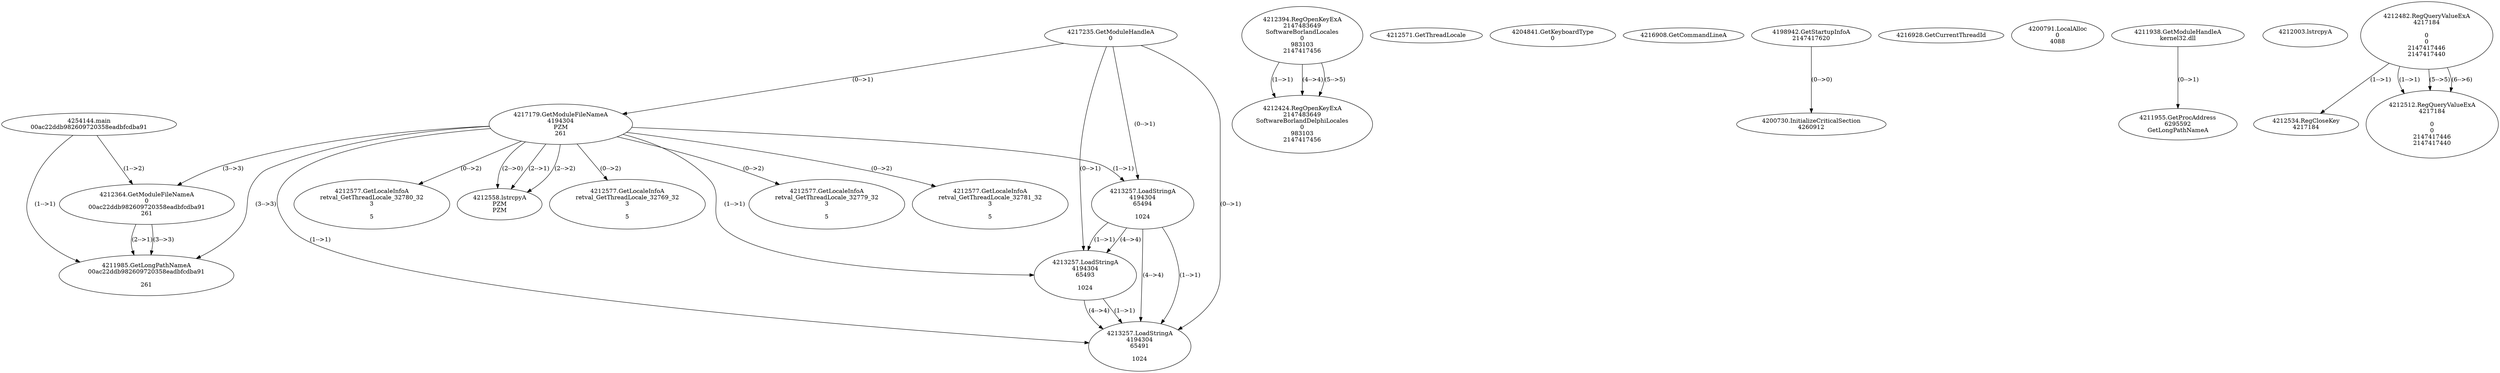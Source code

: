 // Global SCDG with merge call
digraph {
	0 [label="4254144.main
00ac22ddb982609720358eadbfcdba91"]
	1 [label="4217235.GetModuleHandleA
0"]
	2 [label="4217179.GetModuleFileNameA
4194304
PZM
261"]
	1 -> 2 [label="(0-->1)"]
	3 [label="4212364.GetModuleFileNameA
0
00ac22ddb982609720358eadbfcdba91
261"]
	0 -> 3 [label="(1-->2)"]
	2 -> 3 [label="(3-->3)"]
	4 [label="4212394.RegOpenKeyExA
2147483649
Software\Borland\Locales
0
983103
2147417456"]
	5 [label="4212424.RegOpenKeyExA
2147483649
Software\Borland\Delphi\Locales
0
983103
2147417456"]
	4 -> 5 [label="(1-->1)"]
	4 -> 5 [label="(4-->4)"]
	4 -> 5 [label="(5-->5)"]
	6 [label="4212558.lstrcpyA
PZM
PZM"]
	2 -> 6 [label="(2-->1)"]
	2 -> 6 [label="(2-->2)"]
	2 -> 6 [label="(2-->0)"]
	7 [label="4212571.GetThreadLocale
"]
	8 [label="4212577.GetLocaleInfoA
retval_GetThreadLocale_32769_32
3

5"]
	2 -> 8 [label="(0-->2)"]
	9 [label="4204841.GetKeyboardType
0"]
	10 [label="4216908.GetCommandLineA
"]
	11 [label="4198942.GetStartupInfoA
2147417620"]
	12 [label="4216928.GetCurrentThreadId
"]
	13 [label="4213257.LoadStringA
4194304
65494

1024"]
	1 -> 13 [label="(0-->1)"]
	2 -> 13 [label="(1-->1)"]
	14 [label="4213257.LoadStringA
4194304
65493

1024"]
	1 -> 14 [label="(0-->1)"]
	2 -> 14 [label="(1-->1)"]
	13 -> 14 [label="(1-->1)"]
	13 -> 14 [label="(4-->4)"]
	15 [label="4200730.InitializeCriticalSection
4260912"]
	11 -> 15 [label="(0-->0)"]
	16 [label="4200791.LocalAlloc
0
4088"]
	17 [label="4211938.GetModuleHandleA
kernel32.dll"]
	18 [label="4211955.GetProcAddress
6295592
GetLongPathNameA"]
	17 -> 18 [label="(0-->1)"]
	19 [label="4211985.GetLongPathNameA
00ac22ddb982609720358eadbfcdba91

261"]
	0 -> 19 [label="(1-->1)"]
	3 -> 19 [label="(2-->1)"]
	2 -> 19 [label="(3-->3)"]
	3 -> 19 [label="(3-->3)"]
	20 [label="4212003.lstrcpyA

"]
	21 [label="4212482.RegQueryValueExA
4217184

0
0
2147417446
2147417440"]
	22 [label="4212534.RegCloseKey
4217184"]
	21 -> 22 [label="(1-->1)"]
	23 [label="4212577.GetLocaleInfoA
retval_GetThreadLocale_32779_32
3

5"]
	2 -> 23 [label="(0-->2)"]
	24 [label="4212577.GetLocaleInfoA
retval_GetThreadLocale_32781_32
3

5"]
	2 -> 24 [label="(0-->2)"]
	25 [label="4213257.LoadStringA
4194304
65491

1024"]
	1 -> 25 [label="(0-->1)"]
	2 -> 25 [label="(1-->1)"]
	13 -> 25 [label="(1-->1)"]
	14 -> 25 [label="(1-->1)"]
	13 -> 25 [label="(4-->4)"]
	14 -> 25 [label="(4-->4)"]
	26 [label="4212512.RegQueryValueExA
4217184

0
0
2147417446
2147417440"]
	21 -> 26 [label="(1-->1)"]
	21 -> 26 [label="(5-->5)"]
	21 -> 26 [label="(6-->6)"]
	27 [label="4212577.GetLocaleInfoA
retval_GetThreadLocale_32780_32
3

5"]
	2 -> 27 [label="(0-->2)"]
}
